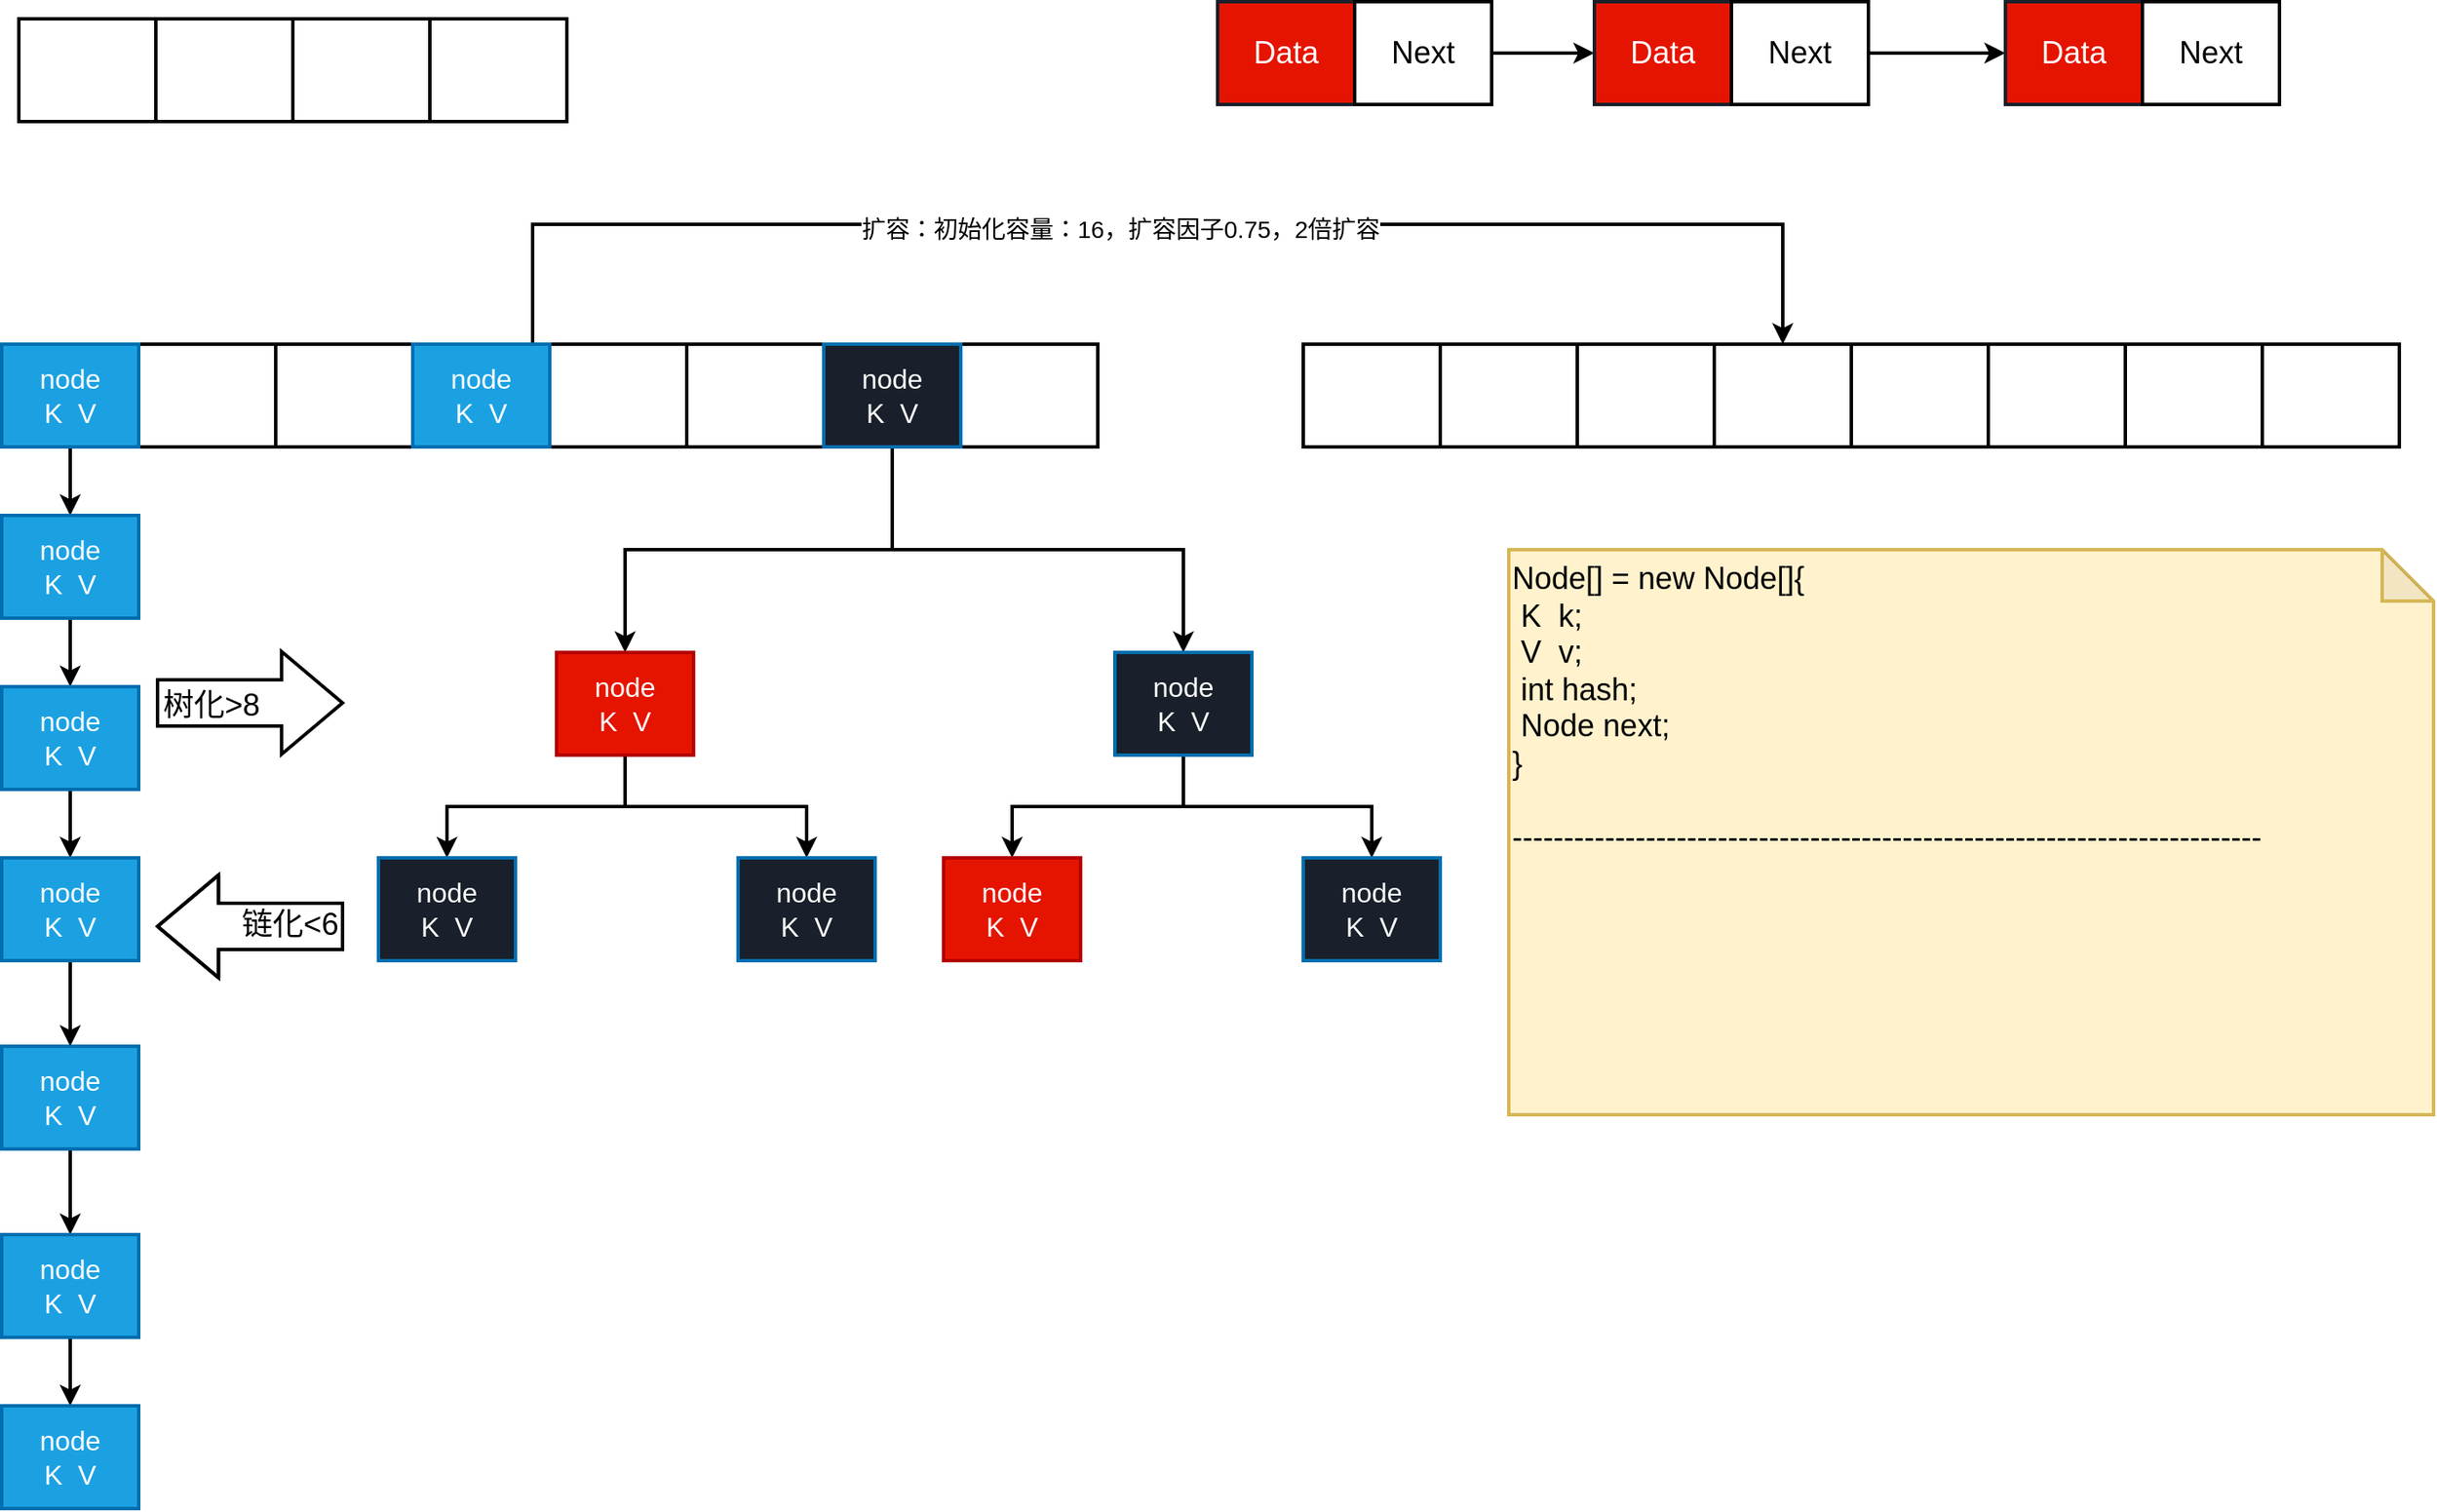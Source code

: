<mxfile version="15.9.6" type="github">
  <diagram id="V2agxWNDqFFHkdYsPJiL" name="HashMap">
    <mxGraphModel dx="1038" dy="647" grid="1" gridSize="10" guides="1" tooltips="1" connect="1" arrows="1" fold="1" page="1" pageScale="1" pageWidth="827" pageHeight="1169" math="0" shadow="0">
      <root>
        <mxCell id="0" />
        <mxCell id="1" parent="0" />
        <mxCell id="HIqjcw73Yl3vF48u5pDZ-1" value="" style="rounded=0;whiteSpace=wrap;html=1;strokeWidth=2;" vertex="1" parent="1">
          <mxGeometry x="50" y="230" width="80" height="60" as="geometry" />
        </mxCell>
        <mxCell id="HIqjcw73Yl3vF48u5pDZ-2" value="" style="rounded=0;whiteSpace=wrap;html=1;strokeWidth=2;" vertex="1" parent="1">
          <mxGeometry x="130" y="230" width="80" height="60" as="geometry" />
        </mxCell>
        <mxCell id="HIqjcw73Yl3vF48u5pDZ-4" value="" style="rounded=0;whiteSpace=wrap;html=1;strokeWidth=2;" vertex="1" parent="1">
          <mxGeometry x="210" y="230" width="80" height="60" as="geometry" />
        </mxCell>
        <mxCell id="HIqjcw73Yl3vF48u5pDZ-19" style="edgeStyle=orthogonalEdgeStyle;rounded=0;orthogonalLoop=1;jettySize=auto;html=1;entryX=0.5;entryY=0;entryDx=0;entryDy=0;strokeWidth=2;" edge="1" parent="1" source="HIqjcw73Yl3vF48u5pDZ-5" target="HIqjcw73Yl3vF48u5pDZ-14">
          <mxGeometry relative="1" as="geometry">
            <Array as="points">
              <mxPoint x="360" y="160" />
              <mxPoint x="1090" y="160" />
            </Array>
          </mxGeometry>
        </mxCell>
        <mxCell id="HIqjcw73Yl3vF48u5pDZ-20" value="扩容：初始化容量：16，扩容因子0.75，2倍扩容" style="edgeLabel;html=1;align=center;verticalAlign=middle;resizable=0;points=[];fontSize=14;" vertex="1" connectable="0" parent="HIqjcw73Yl3vF48u5pDZ-19">
          <mxGeometry x="-0.051" y="-3" relative="1" as="geometry">
            <mxPoint as="offset" />
          </mxGeometry>
        </mxCell>
        <mxCell id="HIqjcw73Yl3vF48u5pDZ-5" value="" style="rounded=0;whiteSpace=wrap;html=1;strokeWidth=2;" vertex="1" parent="1">
          <mxGeometry x="290" y="230" width="80" height="60" as="geometry" />
        </mxCell>
        <mxCell id="HIqjcw73Yl3vF48u5pDZ-7" value="" style="rounded=0;whiteSpace=wrap;html=1;strokeWidth=2;" vertex="1" parent="1">
          <mxGeometry x="370" y="230" width="80" height="60" as="geometry" />
        </mxCell>
        <mxCell id="HIqjcw73Yl3vF48u5pDZ-8" value="" style="rounded=0;whiteSpace=wrap;html=1;strokeWidth=2;" vertex="1" parent="1">
          <mxGeometry x="450" y="230" width="80" height="60" as="geometry" />
        </mxCell>
        <mxCell id="HIqjcw73Yl3vF48u5pDZ-9" value="" style="rounded=0;whiteSpace=wrap;html=1;strokeWidth=2;" vertex="1" parent="1">
          <mxGeometry x="530" y="230" width="80" height="60" as="geometry" />
        </mxCell>
        <mxCell id="HIqjcw73Yl3vF48u5pDZ-10" value="" style="rounded=0;whiteSpace=wrap;html=1;strokeWidth=2;" vertex="1" parent="1">
          <mxGeometry x="610" y="230" width="80" height="60" as="geometry" />
        </mxCell>
        <mxCell id="HIqjcw73Yl3vF48u5pDZ-11" value="" style="rounded=0;whiteSpace=wrap;html=1;strokeWidth=2;" vertex="1" parent="1">
          <mxGeometry x="810" y="230" width="80" height="60" as="geometry" />
        </mxCell>
        <mxCell id="HIqjcw73Yl3vF48u5pDZ-12" value="" style="rounded=0;whiteSpace=wrap;html=1;strokeWidth=2;" vertex="1" parent="1">
          <mxGeometry x="890" y="230" width="80" height="60" as="geometry" />
        </mxCell>
        <mxCell id="HIqjcw73Yl3vF48u5pDZ-13" value="" style="rounded=0;whiteSpace=wrap;html=1;strokeWidth=2;" vertex="1" parent="1">
          <mxGeometry x="970" y="230" width="80" height="60" as="geometry" />
        </mxCell>
        <mxCell id="HIqjcw73Yl3vF48u5pDZ-14" value="" style="rounded=0;whiteSpace=wrap;html=1;strokeWidth=2;" vertex="1" parent="1">
          <mxGeometry x="1050" y="230" width="80" height="60" as="geometry" />
        </mxCell>
        <mxCell id="HIqjcw73Yl3vF48u5pDZ-15" value="" style="rounded=0;whiteSpace=wrap;html=1;strokeWidth=2;" vertex="1" parent="1">
          <mxGeometry x="1130" y="230" width="80" height="60" as="geometry" />
        </mxCell>
        <mxCell id="HIqjcw73Yl3vF48u5pDZ-16" value="" style="rounded=0;whiteSpace=wrap;html=1;strokeWidth=2;" vertex="1" parent="1">
          <mxGeometry x="1210" y="230" width="80" height="60" as="geometry" />
        </mxCell>
        <mxCell id="HIqjcw73Yl3vF48u5pDZ-17" value="" style="rounded=0;whiteSpace=wrap;html=1;strokeWidth=2;" vertex="1" parent="1">
          <mxGeometry x="1290" y="230" width="80" height="60" as="geometry" />
        </mxCell>
        <mxCell id="HIqjcw73Yl3vF48u5pDZ-18" value="" style="rounded=0;whiteSpace=wrap;html=1;strokeWidth=2;" vertex="1" parent="1">
          <mxGeometry x="1370" y="230" width="80" height="60" as="geometry" />
        </mxCell>
        <mxCell id="HIqjcw73Yl3vF48u5pDZ-42" value="" style="edgeStyle=orthogonalEdgeStyle;rounded=0;orthogonalLoop=1;jettySize=auto;html=1;fontSize=18;strokeWidth=2;" edge="1" parent="1" source="HIqjcw73Yl3vF48u5pDZ-21" target="HIqjcw73Yl3vF48u5pDZ-22">
          <mxGeometry relative="1" as="geometry" />
        </mxCell>
        <mxCell id="HIqjcw73Yl3vF48u5pDZ-21" value="node&lt;br style=&quot;font-size: 16px;&quot;&gt;K&amp;nbsp; V" style="rounded=0;whiteSpace=wrap;html=1;strokeWidth=2;fillColor=#1ba1e2;strokeColor=#006EAF;fontColor=#ffffff;fontSize=16;" vertex="1" parent="1">
          <mxGeometry x="50" y="230" width="80" height="60" as="geometry" />
        </mxCell>
        <mxCell id="HIqjcw73Yl3vF48u5pDZ-43" style="edgeStyle=orthogonalEdgeStyle;rounded=0;orthogonalLoop=1;jettySize=auto;html=1;entryX=0.5;entryY=0;entryDx=0;entryDy=0;fontSize=18;strokeWidth=2;" edge="1" parent="1" source="HIqjcw73Yl3vF48u5pDZ-22" target="HIqjcw73Yl3vF48u5pDZ-23">
          <mxGeometry relative="1" as="geometry" />
        </mxCell>
        <mxCell id="HIqjcw73Yl3vF48u5pDZ-22" value="node&lt;br style=&quot;font-size: 16px;&quot;&gt;K&amp;nbsp; V" style="rounded=0;whiteSpace=wrap;html=1;strokeWidth=2;fillColor=#1ba1e2;strokeColor=#006EAF;fontColor=#ffffff;fontSize=16;" vertex="1" parent="1">
          <mxGeometry x="50" y="330" width="80" height="60" as="geometry" />
        </mxCell>
        <mxCell id="HIqjcw73Yl3vF48u5pDZ-44" style="edgeStyle=orthogonalEdgeStyle;rounded=0;orthogonalLoop=1;jettySize=auto;html=1;entryX=0.5;entryY=0;entryDx=0;entryDy=0;fontSize=18;strokeWidth=2;" edge="1" parent="1" source="HIqjcw73Yl3vF48u5pDZ-23" target="HIqjcw73Yl3vF48u5pDZ-24">
          <mxGeometry relative="1" as="geometry" />
        </mxCell>
        <mxCell id="HIqjcw73Yl3vF48u5pDZ-23" value="node&lt;br style=&quot;font-size: 16px;&quot;&gt;K&amp;nbsp; V" style="rounded=0;whiteSpace=wrap;html=1;strokeWidth=2;fillColor=#1ba1e2;strokeColor=#006EAF;fontColor=#ffffff;fontSize=16;" vertex="1" parent="1">
          <mxGeometry x="50" y="430" width="80" height="60" as="geometry" />
        </mxCell>
        <mxCell id="HIqjcw73Yl3vF48u5pDZ-45" style="edgeStyle=orthogonalEdgeStyle;rounded=0;orthogonalLoop=1;jettySize=auto;html=1;entryX=0.5;entryY=0;entryDx=0;entryDy=0;fontSize=18;strokeWidth=2;" edge="1" parent="1" source="HIqjcw73Yl3vF48u5pDZ-24" target="HIqjcw73Yl3vF48u5pDZ-25">
          <mxGeometry relative="1" as="geometry" />
        </mxCell>
        <mxCell id="HIqjcw73Yl3vF48u5pDZ-24" value="node&lt;br style=&quot;font-size: 16px;&quot;&gt;K&amp;nbsp; V" style="rounded=0;whiteSpace=wrap;html=1;strokeWidth=2;fillColor=#1ba1e2;strokeColor=#006EAF;fontColor=#ffffff;fontSize=16;" vertex="1" parent="1">
          <mxGeometry x="50" y="530" width="80" height="60" as="geometry" />
        </mxCell>
        <mxCell id="HIqjcw73Yl3vF48u5pDZ-46" style="edgeStyle=orthogonalEdgeStyle;rounded=0;orthogonalLoop=1;jettySize=auto;html=1;entryX=0.5;entryY=0;entryDx=0;entryDy=0;fontSize=18;strokeWidth=2;" edge="1" parent="1" source="HIqjcw73Yl3vF48u5pDZ-25" target="HIqjcw73Yl3vF48u5pDZ-26">
          <mxGeometry relative="1" as="geometry" />
        </mxCell>
        <mxCell id="HIqjcw73Yl3vF48u5pDZ-25" value="node&lt;br style=&quot;font-size: 16px;&quot;&gt;K&amp;nbsp; V" style="rounded=0;whiteSpace=wrap;html=1;strokeWidth=2;fillColor=#1ba1e2;strokeColor=#006EAF;fontColor=#ffffff;fontSize=16;" vertex="1" parent="1">
          <mxGeometry x="50" y="640" width="80" height="60" as="geometry" />
        </mxCell>
        <mxCell id="HIqjcw73Yl3vF48u5pDZ-47" style="edgeStyle=orthogonalEdgeStyle;rounded=0;orthogonalLoop=1;jettySize=auto;html=1;entryX=0.5;entryY=0;entryDx=0;entryDy=0;fontSize=18;strokeWidth=2;" edge="1" parent="1" source="HIqjcw73Yl3vF48u5pDZ-26" target="HIqjcw73Yl3vF48u5pDZ-27">
          <mxGeometry relative="1" as="geometry" />
        </mxCell>
        <mxCell id="HIqjcw73Yl3vF48u5pDZ-26" value="node&lt;br style=&quot;font-size: 16px;&quot;&gt;K&amp;nbsp; V" style="rounded=0;whiteSpace=wrap;html=1;strokeWidth=2;fillColor=#1ba1e2;strokeColor=#006EAF;fontColor=#ffffff;fontSize=16;" vertex="1" parent="1">
          <mxGeometry x="50" y="750" width="80" height="60" as="geometry" />
        </mxCell>
        <mxCell id="HIqjcw73Yl3vF48u5pDZ-27" value="node&lt;br style=&quot;font-size: 16px;&quot;&gt;K&amp;nbsp; V" style="rounded=0;whiteSpace=wrap;html=1;strokeWidth=2;fillColor=#1ba1e2;strokeColor=#006EAF;fontColor=#ffffff;fontSize=16;" vertex="1" parent="1">
          <mxGeometry x="50" y="850" width="80" height="60" as="geometry" />
        </mxCell>
        <mxCell id="HIqjcw73Yl3vF48u5pDZ-28" value="Data" style="rounded=0;whiteSpace=wrap;html=1;strokeWidth=2;fillColor=#e51400;fontColor=#ffffff;strokeColor=#19202B;fontSize=18;" vertex="1" parent="1">
          <mxGeometry x="760" y="30" width="80" height="60" as="geometry" />
        </mxCell>
        <mxCell id="HIqjcw73Yl3vF48u5pDZ-34" style="edgeStyle=orthogonalEdgeStyle;rounded=0;orthogonalLoop=1;jettySize=auto;html=1;entryX=0;entryY=0.5;entryDx=0;entryDy=0;fontSize=18;strokeWidth=2;" edge="1" parent="1" source="HIqjcw73Yl3vF48u5pDZ-29" target="HIqjcw73Yl3vF48u5pDZ-30">
          <mxGeometry relative="1" as="geometry" />
        </mxCell>
        <mxCell id="HIqjcw73Yl3vF48u5pDZ-29" value="Next" style="rounded=0;whiteSpace=wrap;html=1;strokeWidth=2;fontSize=18;" vertex="1" parent="1">
          <mxGeometry x="840" y="30" width="80" height="60" as="geometry" />
        </mxCell>
        <mxCell id="HIqjcw73Yl3vF48u5pDZ-30" value="Data" style="rounded=0;whiteSpace=wrap;html=1;strokeWidth=2;fillColor=#e51400;fontColor=#ffffff;strokeColor=#19202B;fontSize=18;" vertex="1" parent="1">
          <mxGeometry x="980" y="30" width="80" height="60" as="geometry" />
        </mxCell>
        <mxCell id="HIqjcw73Yl3vF48u5pDZ-35" style="edgeStyle=orthogonalEdgeStyle;rounded=0;orthogonalLoop=1;jettySize=auto;html=1;entryX=0;entryY=0.5;entryDx=0;entryDy=0;fontSize=18;strokeWidth=2;" edge="1" parent="1" source="HIqjcw73Yl3vF48u5pDZ-31" target="HIqjcw73Yl3vF48u5pDZ-32">
          <mxGeometry relative="1" as="geometry" />
        </mxCell>
        <mxCell id="HIqjcw73Yl3vF48u5pDZ-31" value="Next" style="rounded=0;whiteSpace=wrap;html=1;strokeWidth=2;fontSize=18;" vertex="1" parent="1">
          <mxGeometry x="1060" y="30" width="80" height="60" as="geometry" />
        </mxCell>
        <mxCell id="HIqjcw73Yl3vF48u5pDZ-32" value="Data" style="rounded=0;whiteSpace=wrap;html=1;strokeWidth=2;fillColor=#e51400;fontColor=#ffffff;strokeColor=#19202B;fontSize=18;" vertex="1" parent="1">
          <mxGeometry x="1220" y="30" width="80" height="60" as="geometry" />
        </mxCell>
        <mxCell id="HIqjcw73Yl3vF48u5pDZ-33" value="Next" style="rounded=0;whiteSpace=wrap;html=1;strokeWidth=2;fontSize=18;" vertex="1" parent="1">
          <mxGeometry x="1300" y="30" width="80" height="60" as="geometry" />
        </mxCell>
        <mxCell id="HIqjcw73Yl3vF48u5pDZ-36" value="" style="rounded=0;whiteSpace=wrap;html=1;strokeWidth=2;fontSize=18;" vertex="1" parent="1">
          <mxGeometry x="60" y="40" width="80" height="60" as="geometry" />
        </mxCell>
        <mxCell id="HIqjcw73Yl3vF48u5pDZ-37" value="" style="rounded=0;whiteSpace=wrap;html=1;strokeWidth=2;fontSize=18;" vertex="1" parent="1">
          <mxGeometry x="140" y="40" width="80" height="60" as="geometry" />
        </mxCell>
        <mxCell id="HIqjcw73Yl3vF48u5pDZ-38" value="" style="rounded=0;whiteSpace=wrap;html=1;strokeWidth=2;fontSize=18;" vertex="1" parent="1">
          <mxGeometry x="220" y="40" width="80" height="60" as="geometry" />
        </mxCell>
        <mxCell id="HIqjcw73Yl3vF48u5pDZ-39" value="" style="rounded=0;whiteSpace=wrap;html=1;strokeWidth=2;fontSize=18;" vertex="1" parent="1">
          <mxGeometry x="300" y="40" width="80" height="60" as="geometry" />
        </mxCell>
        <mxCell id="HIqjcw73Yl3vF48u5pDZ-40" value="node&lt;br style=&quot;font-size: 16px;&quot;&gt;K&amp;nbsp; V" style="rounded=0;whiteSpace=wrap;html=1;strokeWidth=2;fillColor=#1ba1e2;strokeColor=#006EAF;fontColor=#ffffff;fontSize=16;" vertex="1" parent="1">
          <mxGeometry x="290" y="230" width="80" height="60" as="geometry" />
        </mxCell>
        <mxCell id="HIqjcw73Yl3vF48u5pDZ-64" style="edgeStyle=orthogonalEdgeStyle;rounded=0;orthogonalLoop=1;jettySize=auto;html=1;entryX=0.5;entryY=0;entryDx=0;entryDy=0;fontSize=18;strokeWidth=2;exitX=0.5;exitY=1;exitDx=0;exitDy=0;" edge="1" parent="1" source="HIqjcw73Yl3vF48u5pDZ-41" target="HIqjcw73Yl3vF48u5pDZ-50">
          <mxGeometry relative="1" as="geometry" />
        </mxCell>
        <mxCell id="HIqjcw73Yl3vF48u5pDZ-68" style="edgeStyle=orthogonalEdgeStyle;rounded=0;orthogonalLoop=1;jettySize=auto;html=1;fontSize=18;strokeWidth=2;" edge="1" parent="1" target="HIqjcw73Yl3vF48u5pDZ-51">
          <mxGeometry relative="1" as="geometry">
            <mxPoint x="570" y="300" as="sourcePoint" />
            <Array as="points">
              <mxPoint x="570" y="350" />
              <mxPoint x="740" y="350" />
            </Array>
          </mxGeometry>
        </mxCell>
        <mxCell id="HIqjcw73Yl3vF48u5pDZ-41" value="node&lt;br style=&quot;font-size: 16px;&quot;&gt;K&amp;nbsp; V" style="rounded=0;whiteSpace=wrap;html=1;strokeWidth=2;fillColor=#19202B;strokeColor=#006EAF;fontColor=#ffffff;fontSize=16;" vertex="1" parent="1">
          <mxGeometry x="530" y="230" width="80" height="60" as="geometry" />
        </mxCell>
        <mxCell id="HIqjcw73Yl3vF48u5pDZ-48" value="" style="shape=flexArrow;endArrow=classic;html=1;rounded=0;fontSize=18;strokeWidth=2;width=26;endSize=11.2;endWidth=31;" edge="1" parent="1">
          <mxGeometry width="50" height="50" relative="1" as="geometry">
            <mxPoint x="140" y="439.5" as="sourcePoint" />
            <mxPoint x="250" y="439.5" as="targetPoint" />
          </mxGeometry>
        </mxCell>
        <mxCell id="HIqjcw73Yl3vF48u5pDZ-49" value="树化&amp;gt;8" style="edgeLabel;html=1;align=center;verticalAlign=middle;resizable=0;points=[];fontSize=18;" vertex="1" connectable="0" parent="HIqjcw73Yl3vF48u5pDZ-48">
          <mxGeometry x="-0.42" y="-1" relative="1" as="geometry">
            <mxPoint as="offset" />
          </mxGeometry>
        </mxCell>
        <mxCell id="HIqjcw73Yl3vF48u5pDZ-66" style="edgeStyle=orthogonalEdgeStyle;rounded=0;orthogonalLoop=1;jettySize=auto;html=1;entryX=0.5;entryY=0;entryDx=0;entryDy=0;fontSize=18;strokeWidth=2;exitX=0.5;exitY=1;exitDx=0;exitDy=0;" edge="1" parent="1" source="HIqjcw73Yl3vF48u5pDZ-50" target="HIqjcw73Yl3vF48u5pDZ-52">
          <mxGeometry relative="1" as="geometry" />
        </mxCell>
        <mxCell id="HIqjcw73Yl3vF48u5pDZ-67" style="edgeStyle=orthogonalEdgeStyle;rounded=0;orthogonalLoop=1;jettySize=auto;html=1;entryX=0.5;entryY=0;entryDx=0;entryDy=0;fontSize=18;strokeWidth=2;exitX=0.5;exitY=1;exitDx=0;exitDy=0;" edge="1" parent="1" source="HIqjcw73Yl3vF48u5pDZ-50" target="HIqjcw73Yl3vF48u5pDZ-53">
          <mxGeometry relative="1" as="geometry" />
        </mxCell>
        <mxCell id="HIqjcw73Yl3vF48u5pDZ-50" value="node&lt;br style=&quot;font-size: 16px;&quot;&gt;K&amp;nbsp; V" style="rounded=0;whiteSpace=wrap;html=1;strokeWidth=2;fillColor=#e51400;strokeColor=#B20000;fontColor=#ffffff;fontSize=16;" vertex="1" parent="1">
          <mxGeometry x="374" y="410" width="80" height="60" as="geometry" />
        </mxCell>
        <mxCell id="HIqjcw73Yl3vF48u5pDZ-69" style="edgeStyle=orthogonalEdgeStyle;rounded=0;orthogonalLoop=1;jettySize=auto;html=1;entryX=0.5;entryY=0;entryDx=0;entryDy=0;fontSize=18;strokeWidth=2;exitX=0.5;exitY=1;exitDx=0;exitDy=0;" edge="1" parent="1" source="HIqjcw73Yl3vF48u5pDZ-51" target="HIqjcw73Yl3vF48u5pDZ-55">
          <mxGeometry relative="1" as="geometry" />
        </mxCell>
        <mxCell id="HIqjcw73Yl3vF48u5pDZ-70" style="edgeStyle=orthogonalEdgeStyle;rounded=0;orthogonalLoop=1;jettySize=auto;html=1;fontSize=18;strokeWidth=2;exitX=0.5;exitY=1;exitDx=0;exitDy=0;" edge="1" parent="1" source="HIqjcw73Yl3vF48u5pDZ-51" target="HIqjcw73Yl3vF48u5pDZ-54">
          <mxGeometry relative="1" as="geometry" />
        </mxCell>
        <mxCell id="HIqjcw73Yl3vF48u5pDZ-51" value="node&lt;br style=&quot;font-size: 16px;&quot;&gt;K&amp;nbsp; V" style="rounded=0;whiteSpace=wrap;html=1;strokeWidth=2;fillColor=#19202B;strokeColor=#006EAF;fontColor=#ffffff;fontSize=16;" vertex="1" parent="1">
          <mxGeometry x="700" y="410" width="80" height="60" as="geometry" />
        </mxCell>
        <mxCell id="HIqjcw73Yl3vF48u5pDZ-52" value="node&lt;br style=&quot;font-size: 16px;&quot;&gt;K&amp;nbsp; V" style="rounded=0;whiteSpace=wrap;html=1;strokeWidth=2;fillColor=#19202B;strokeColor=#006EAF;fontColor=#ffffff;fontSize=16;" vertex="1" parent="1">
          <mxGeometry x="270" y="530" width="80" height="60" as="geometry" />
        </mxCell>
        <mxCell id="HIqjcw73Yl3vF48u5pDZ-53" value="node&lt;br style=&quot;font-size: 16px;&quot;&gt;K&amp;nbsp; V" style="rounded=0;whiteSpace=wrap;html=1;strokeWidth=2;fillColor=#19202B;strokeColor=#006EAF;fontColor=#ffffff;fontSize=16;" vertex="1" parent="1">
          <mxGeometry x="480" y="530" width="80" height="60" as="geometry" />
        </mxCell>
        <mxCell id="HIqjcw73Yl3vF48u5pDZ-54" value="node&lt;br style=&quot;font-size: 16px;&quot;&gt;K&amp;nbsp; V" style="rounded=0;whiteSpace=wrap;html=1;strokeWidth=2;fillColor=#19202B;strokeColor=#006EAF;fontColor=#ffffff;fontSize=16;" vertex="1" parent="1">
          <mxGeometry x="810" y="530" width="80" height="60" as="geometry" />
        </mxCell>
        <mxCell id="HIqjcw73Yl3vF48u5pDZ-55" value="node&lt;br style=&quot;font-size: 16px;&quot;&gt;K&amp;nbsp; V" style="rounded=0;whiteSpace=wrap;html=1;strokeWidth=2;fillColor=#e51400;strokeColor=#B20000;fontColor=#ffffff;fontSize=16;" vertex="1" parent="1">
          <mxGeometry x="600" y="530" width="80" height="60" as="geometry" />
        </mxCell>
        <mxCell id="HIqjcw73Yl3vF48u5pDZ-71" value="" style="shape=flexArrow;endArrow=classic;html=1;rounded=0;fontSize=18;strokeWidth=2;width=26;endSize=11.2;endWidth=31;" edge="1" parent="1">
          <mxGeometry width="50" height="50" relative="1" as="geometry">
            <mxPoint x="250" y="570" as="sourcePoint" />
            <mxPoint x="140" y="570" as="targetPoint" />
            <Array as="points">
              <mxPoint x="190" y="570" />
            </Array>
          </mxGeometry>
        </mxCell>
        <mxCell id="HIqjcw73Yl3vF48u5pDZ-72" value="链化&amp;lt;6" style="edgeLabel;html=1;align=center;verticalAlign=middle;resizable=0;points=[];fontSize=18;" vertex="1" connectable="0" parent="HIqjcw73Yl3vF48u5pDZ-71">
          <mxGeometry x="-0.42" y="-1" relative="1" as="geometry">
            <mxPoint as="offset" />
          </mxGeometry>
        </mxCell>
        <mxCell id="HIqjcw73Yl3vF48u5pDZ-73" value="Node[] = new Node[]{&lt;br&gt;&lt;span style=&quot;white-space: pre&quot;&gt;	&lt;/span&gt;K&amp;nbsp; k;&lt;br&gt;&lt;span style=&quot;white-space: pre&quot;&gt;	&lt;/span&gt;V&amp;nbsp; v;&lt;br&gt;&lt;span style=&quot;white-space: pre&quot;&gt;	&lt;/span&gt;int hash;&lt;br&gt;&lt;span style=&quot;white-space: pre&quot;&gt;	&lt;/span&gt;Node next;&lt;br&gt;}&lt;br&gt;&lt;br&gt;-------------------------------------------------------------------------&lt;br&gt;" style="shape=note;whiteSpace=wrap;html=1;backgroundOutline=1;darkOpacity=0.05;fontSize=18;strokeColor=#d6b656;strokeWidth=2;fillColor=#fff2cc;align=left;verticalAlign=top;" vertex="1" parent="1">
          <mxGeometry x="930" y="350" width="540" height="330" as="geometry" />
        </mxCell>
      </root>
    </mxGraphModel>
  </diagram>
</mxfile>
